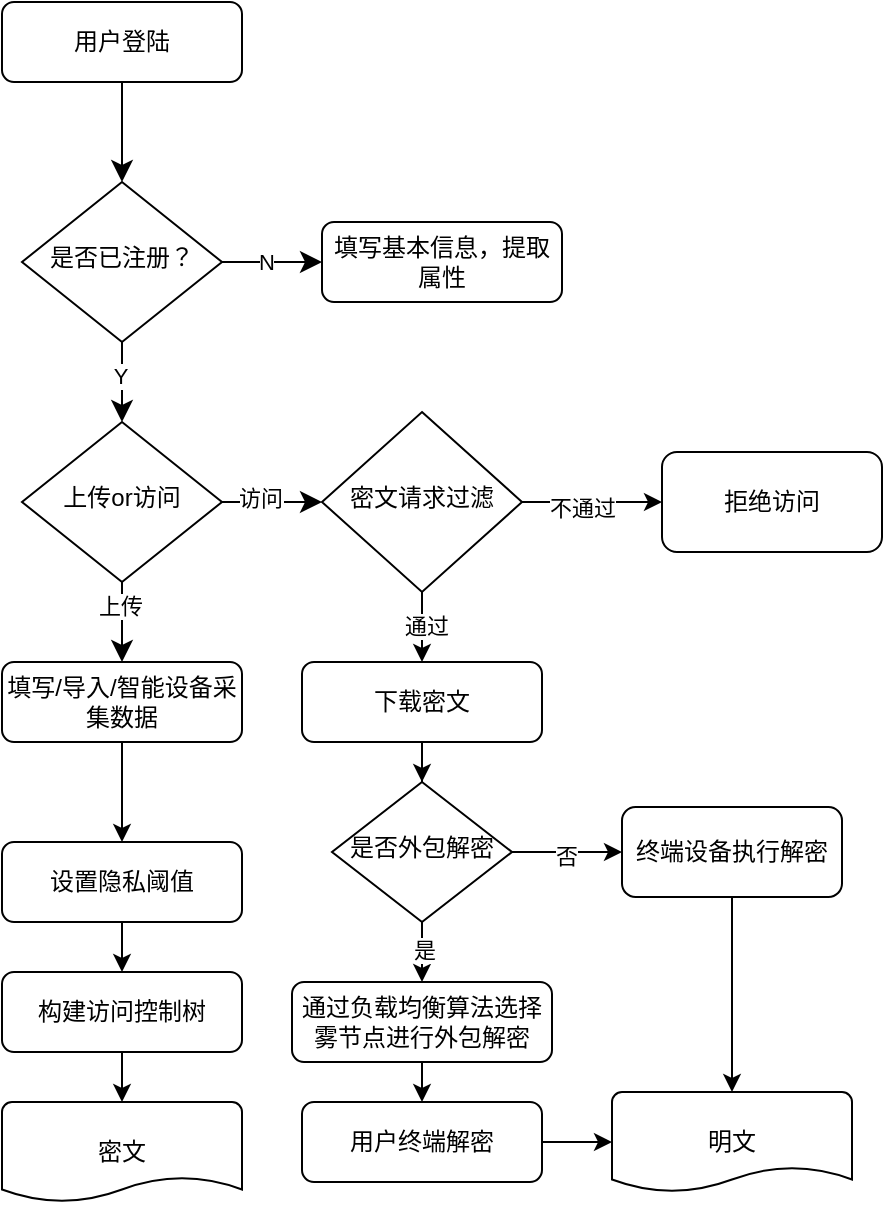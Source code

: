 <mxfile version="21.1.2" type="github">
  <diagram id="C5RBs43oDa-KdzZeNtuy" name="Page-1">
    <mxGraphModel dx="1194" dy="627" grid="1" gridSize="10" guides="1" tooltips="1" connect="1" arrows="1" fold="1" page="1" pageScale="1" pageWidth="827" pageHeight="1169" math="0" shadow="0">
      <root>
        <mxCell id="WIyWlLk6GJQsqaUBKTNV-0" />
        <mxCell id="WIyWlLk6GJQsqaUBKTNV-1" parent="WIyWlLk6GJQsqaUBKTNV-0" />
        <mxCell id="WIyWlLk6GJQsqaUBKTNV-2" value="" style="rounded=0;html=1;jettySize=auto;orthogonalLoop=1;fontSize=11;endArrow=classic;endFill=1;endSize=8;strokeWidth=1;shadow=0;labelBackgroundColor=none;" parent="WIyWlLk6GJQsqaUBKTNV-1" source="WIyWlLk6GJQsqaUBKTNV-3" target="WIyWlLk6GJQsqaUBKTNV-6" edge="1">
          <mxGeometry relative="1" as="geometry" />
        </mxCell>
        <mxCell id="WIyWlLk6GJQsqaUBKTNV-3" value="用户登陆" style="rounded=1;whiteSpace=wrap;html=1;fontSize=12;glass=0;strokeWidth=1;shadow=0;" parent="WIyWlLk6GJQsqaUBKTNV-1" vertex="1">
          <mxGeometry x="160" y="80" width="120" height="40" as="geometry" />
        </mxCell>
        <mxCell id="WIyWlLk6GJQsqaUBKTNV-4" value="" style="rounded=0;html=1;jettySize=auto;orthogonalLoop=1;fontSize=11;endArrow=classic;endFill=1;endSize=8;strokeWidth=1;shadow=0;labelBackgroundColor=none;edgeStyle=orthogonalEdgeStyle;" parent="WIyWlLk6GJQsqaUBKTNV-1" source="WIyWlLk6GJQsqaUBKTNV-6" target="WIyWlLk6GJQsqaUBKTNV-10" edge="1">
          <mxGeometry y="20" relative="1" as="geometry">
            <mxPoint as="offset" />
          </mxGeometry>
        </mxCell>
        <mxCell id="rUcTD9YasFdM9tJ53sjc-2" value="Y" style="edgeLabel;html=1;align=center;verticalAlign=middle;resizable=0;points=[];" vertex="1" connectable="0" parent="WIyWlLk6GJQsqaUBKTNV-4">
          <mxGeometry x="-0.161" y="-1" relative="1" as="geometry">
            <mxPoint as="offset" />
          </mxGeometry>
        </mxCell>
        <mxCell id="WIyWlLk6GJQsqaUBKTNV-5" value="" style="edgeStyle=orthogonalEdgeStyle;rounded=0;html=1;jettySize=auto;orthogonalLoop=1;fontSize=11;endArrow=classic;endFill=1;endSize=8;strokeWidth=1;shadow=0;labelBackgroundColor=none;" parent="WIyWlLk6GJQsqaUBKTNV-1" source="WIyWlLk6GJQsqaUBKTNV-6" target="WIyWlLk6GJQsqaUBKTNV-7" edge="1">
          <mxGeometry y="10" relative="1" as="geometry">
            <mxPoint as="offset" />
          </mxGeometry>
        </mxCell>
        <mxCell id="rUcTD9YasFdM9tJ53sjc-3" value="N" style="edgeLabel;html=1;align=center;verticalAlign=middle;resizable=0;points=[];" vertex="1" connectable="0" parent="WIyWlLk6GJQsqaUBKTNV-5">
          <mxGeometry x="-0.142" relative="1" as="geometry">
            <mxPoint as="offset" />
          </mxGeometry>
        </mxCell>
        <mxCell id="WIyWlLk6GJQsqaUBKTNV-6" value="是否已注册？" style="rhombus;whiteSpace=wrap;html=1;shadow=0;fontFamily=Helvetica;fontSize=12;align=center;strokeWidth=1;spacing=6;spacingTop=-4;" parent="WIyWlLk6GJQsqaUBKTNV-1" vertex="1">
          <mxGeometry x="170" y="170" width="100" height="80" as="geometry" />
        </mxCell>
        <mxCell id="WIyWlLk6GJQsqaUBKTNV-7" value="填写基本信息，提取属性" style="rounded=1;whiteSpace=wrap;html=1;fontSize=12;glass=0;strokeWidth=1;shadow=0;" parent="WIyWlLk6GJQsqaUBKTNV-1" vertex="1">
          <mxGeometry x="320" y="190" width="120" height="40" as="geometry" />
        </mxCell>
        <mxCell id="WIyWlLk6GJQsqaUBKTNV-8" value="" style="rounded=0;html=1;jettySize=auto;orthogonalLoop=1;fontSize=11;endArrow=classic;endFill=1;endSize=8;strokeWidth=1;shadow=0;labelBackgroundColor=none;edgeStyle=orthogonalEdgeStyle;" parent="WIyWlLk6GJQsqaUBKTNV-1" source="WIyWlLk6GJQsqaUBKTNV-10" target="WIyWlLk6GJQsqaUBKTNV-11" edge="1">
          <mxGeometry y="40" relative="1" as="geometry">
            <mxPoint as="offset" />
          </mxGeometry>
        </mxCell>
        <mxCell id="rUcTD9YasFdM9tJ53sjc-0" value="上传" style="edgeLabel;html=1;align=center;verticalAlign=middle;resizable=0;points=[];" vertex="1" connectable="0" parent="WIyWlLk6GJQsqaUBKTNV-8">
          <mxGeometry x="-0.411" y="-1" relative="1" as="geometry">
            <mxPoint as="offset" />
          </mxGeometry>
        </mxCell>
        <mxCell id="WIyWlLk6GJQsqaUBKTNV-9" value="" style="edgeStyle=orthogonalEdgeStyle;rounded=0;html=1;jettySize=auto;orthogonalLoop=1;fontSize=11;endArrow=classic;endFill=1;endSize=8;strokeWidth=1;shadow=0;labelBackgroundColor=none;" parent="WIyWlLk6GJQsqaUBKTNV-1" source="WIyWlLk6GJQsqaUBKTNV-10" edge="1">
          <mxGeometry y="10" relative="1" as="geometry">
            <mxPoint as="offset" />
            <mxPoint x="320" y="330" as="targetPoint" />
          </mxGeometry>
        </mxCell>
        <mxCell id="rUcTD9YasFdM9tJ53sjc-1" value="访问" style="edgeLabel;html=1;align=center;verticalAlign=middle;resizable=0;points=[];" vertex="1" connectable="0" parent="WIyWlLk6GJQsqaUBKTNV-9">
          <mxGeometry x="-0.262" y="2" relative="1" as="geometry">
            <mxPoint as="offset" />
          </mxGeometry>
        </mxCell>
        <mxCell id="WIyWlLk6GJQsqaUBKTNV-10" value="上传or访问" style="rhombus;whiteSpace=wrap;html=1;shadow=0;fontFamily=Helvetica;fontSize=12;align=center;strokeWidth=1;spacing=6;spacingTop=-4;" parent="WIyWlLk6GJQsqaUBKTNV-1" vertex="1">
          <mxGeometry x="170" y="290" width="100" height="80" as="geometry" />
        </mxCell>
        <mxCell id="Y6Ic5Y5WiS3GVjjJWxNG-11" value="" style="edgeStyle=orthogonalEdgeStyle;rounded=0;orthogonalLoop=1;jettySize=auto;html=1;" parent="WIyWlLk6GJQsqaUBKTNV-1" source="WIyWlLk6GJQsqaUBKTNV-11" target="Y6Ic5Y5WiS3GVjjJWxNG-4" edge="1">
          <mxGeometry relative="1" as="geometry" />
        </mxCell>
        <mxCell id="WIyWlLk6GJQsqaUBKTNV-11" value="填写/导入/智能设备采集数据" style="rounded=1;whiteSpace=wrap;html=1;fontSize=12;glass=0;strokeWidth=1;shadow=0;" parent="WIyWlLk6GJQsqaUBKTNV-1" vertex="1">
          <mxGeometry x="160" y="410" width="120" height="40" as="geometry" />
        </mxCell>
        <mxCell id="Y6Ic5Y5WiS3GVjjJWxNG-12" value="" style="edgeStyle=orthogonalEdgeStyle;rounded=0;orthogonalLoop=1;jettySize=auto;html=1;" parent="WIyWlLk6GJQsqaUBKTNV-1" source="Y6Ic5Y5WiS3GVjjJWxNG-4" target="Y6Ic5Y5WiS3GVjjJWxNG-6" edge="1">
          <mxGeometry relative="1" as="geometry" />
        </mxCell>
        <mxCell id="Y6Ic5Y5WiS3GVjjJWxNG-4" value="设置隐私阈值" style="rounded=1;whiteSpace=wrap;html=1;fontSize=12;glass=0;strokeWidth=1;shadow=0;" parent="WIyWlLk6GJQsqaUBKTNV-1" vertex="1">
          <mxGeometry x="160" y="500" width="120" height="40" as="geometry" />
        </mxCell>
        <mxCell id="Y6Ic5Y5WiS3GVjjJWxNG-9" value="" style="edgeStyle=orthogonalEdgeStyle;rounded=0;orthogonalLoop=1;jettySize=auto;html=1;" parent="WIyWlLk6GJQsqaUBKTNV-1" source="Y6Ic5Y5WiS3GVjjJWxNG-6" edge="1">
          <mxGeometry relative="1" as="geometry">
            <mxPoint x="220" y="630" as="targetPoint" />
          </mxGeometry>
        </mxCell>
        <mxCell id="Y6Ic5Y5WiS3GVjjJWxNG-6" value="构建访问控制树" style="rounded=1;whiteSpace=wrap;html=1;fontSize=12;glass=0;strokeWidth=1;shadow=0;" parent="WIyWlLk6GJQsqaUBKTNV-1" vertex="1">
          <mxGeometry x="160" y="565" width="120" height="40" as="geometry" />
        </mxCell>
        <mxCell id="Y6Ic5Y5WiS3GVjjJWxNG-13" value="密文" style="strokeWidth=1;html=1;shape=mxgraph.flowchart.document2;whiteSpace=wrap;size=0.25;" parent="WIyWlLk6GJQsqaUBKTNV-1" vertex="1">
          <mxGeometry x="160" y="630" width="120" height="50" as="geometry" />
        </mxCell>
        <mxCell id="Y6Ic5Y5WiS3GVjjJWxNG-16" value="" style="edgeStyle=orthogonalEdgeStyle;rounded=0;orthogonalLoop=1;jettySize=auto;html=1;" parent="WIyWlLk6GJQsqaUBKTNV-1" source="Y6Ic5Y5WiS3GVjjJWxNG-14" target="Y6Ic5Y5WiS3GVjjJWxNG-15" edge="1">
          <mxGeometry relative="1" as="geometry" />
        </mxCell>
        <mxCell id="Y6Ic5Y5WiS3GVjjJWxNG-17" value="不通过" style="edgeLabel;html=1;align=center;verticalAlign=middle;resizable=0;points=[];" parent="Y6Ic5Y5WiS3GVjjJWxNG-16" vertex="1" connectable="0">
          <mxGeometry x="-0.154" y="-3" relative="1" as="geometry">
            <mxPoint as="offset" />
          </mxGeometry>
        </mxCell>
        <mxCell id="Y6Ic5Y5WiS3GVjjJWxNG-19" value="" style="edgeStyle=orthogonalEdgeStyle;rounded=0;orthogonalLoop=1;jettySize=auto;html=1;" parent="WIyWlLk6GJQsqaUBKTNV-1" source="Y6Ic5Y5WiS3GVjjJWxNG-14" target="Y6Ic5Y5WiS3GVjjJWxNG-18" edge="1">
          <mxGeometry relative="1" as="geometry" />
        </mxCell>
        <mxCell id="Y6Ic5Y5WiS3GVjjJWxNG-20" value="通过" style="edgeLabel;html=1;align=center;verticalAlign=middle;resizable=0;points=[];" parent="Y6Ic5Y5WiS3GVjjJWxNG-19" vertex="1" connectable="0">
          <mxGeometry x="0.016" y="-2" relative="1" as="geometry">
            <mxPoint as="offset" />
          </mxGeometry>
        </mxCell>
        <mxCell id="Y6Ic5Y5WiS3GVjjJWxNG-14" value="密文请求过滤" style="strokeWidth=1;html=1;shape=mxgraph.flowchart.decision;whiteSpace=wrap;shadow=0;spacing=6;spacingTop=-4;" parent="WIyWlLk6GJQsqaUBKTNV-1" vertex="1">
          <mxGeometry x="320" y="285" width="100" height="90" as="geometry" />
        </mxCell>
        <mxCell id="Y6Ic5Y5WiS3GVjjJWxNG-15" value="拒绝访问" style="whiteSpace=wrap;html=1;strokeWidth=1;rounded=1;glass=0;shadow=0;" parent="WIyWlLk6GJQsqaUBKTNV-1" vertex="1">
          <mxGeometry x="490" y="305" width="110" height="50" as="geometry" />
        </mxCell>
        <mxCell id="Y6Ic5Y5WiS3GVjjJWxNG-22" value="" style="edgeStyle=orthogonalEdgeStyle;rounded=0;orthogonalLoop=1;jettySize=auto;html=1;" parent="WIyWlLk6GJQsqaUBKTNV-1" source="Y6Ic5Y5WiS3GVjjJWxNG-18" target="Y6Ic5Y5WiS3GVjjJWxNG-21" edge="1">
          <mxGeometry relative="1" as="geometry" />
        </mxCell>
        <mxCell id="Y6Ic5Y5WiS3GVjjJWxNG-18" value="下载密文" style="whiteSpace=wrap;html=1;strokeWidth=1;rounded=1;glass=0;shadow=0;" parent="WIyWlLk6GJQsqaUBKTNV-1" vertex="1">
          <mxGeometry x="310" y="410" width="120" height="40" as="geometry" />
        </mxCell>
        <mxCell id="Y6Ic5Y5WiS3GVjjJWxNG-27" value="" style="edgeStyle=orthogonalEdgeStyle;rounded=0;orthogonalLoop=1;jettySize=auto;html=1;" parent="WIyWlLk6GJQsqaUBKTNV-1" source="Y6Ic5Y5WiS3GVjjJWxNG-21" target="Y6Ic5Y5WiS3GVjjJWxNG-26" edge="1">
          <mxGeometry relative="1" as="geometry" />
        </mxCell>
        <mxCell id="Y6Ic5Y5WiS3GVjjJWxNG-28" value="否" style="edgeLabel;html=1;align=center;verticalAlign=middle;resizable=0;points=[];" parent="Y6Ic5Y5WiS3GVjjJWxNG-27" vertex="1" connectable="0">
          <mxGeometry x="-0.029" y="-2" relative="1" as="geometry">
            <mxPoint as="offset" />
          </mxGeometry>
        </mxCell>
        <mxCell id="Y6Ic5Y5WiS3GVjjJWxNG-36" style="edgeStyle=orthogonalEdgeStyle;rounded=0;orthogonalLoop=1;jettySize=auto;html=1;exitX=0.5;exitY=1;exitDx=0;exitDy=0;entryX=0.5;entryY=0;entryDx=0;entryDy=0;" parent="WIyWlLk6GJQsqaUBKTNV-1" source="Y6Ic5Y5WiS3GVjjJWxNG-21" target="Y6Ic5Y5WiS3GVjjJWxNG-30" edge="1">
          <mxGeometry relative="1" as="geometry" />
        </mxCell>
        <mxCell id="rUcTD9YasFdM9tJ53sjc-4" value="是" style="edgeLabel;html=1;align=center;verticalAlign=middle;resizable=0;points=[];" vertex="1" connectable="0" parent="Y6Ic5Y5WiS3GVjjJWxNG-36">
          <mxGeometry x="-0.081" y="1" relative="1" as="geometry">
            <mxPoint as="offset" />
          </mxGeometry>
        </mxCell>
        <mxCell id="Y6Ic5Y5WiS3GVjjJWxNG-21" value="是否外包解密" style="rhombus;whiteSpace=wrap;html=1;strokeWidth=1;shadow=0;spacing=6;spacingTop=-4;" parent="WIyWlLk6GJQsqaUBKTNV-1" vertex="1">
          <mxGeometry x="325" y="470" width="90" height="70" as="geometry" />
        </mxCell>
        <mxCell id="Y6Ic5Y5WiS3GVjjJWxNG-41" value="" style="edgeStyle=orthogonalEdgeStyle;rounded=0;orthogonalLoop=1;jettySize=auto;html=1;" parent="WIyWlLk6GJQsqaUBKTNV-1" source="Y6Ic5Y5WiS3GVjjJWxNG-26" target="Y6Ic5Y5WiS3GVjjJWxNG-38" edge="1">
          <mxGeometry relative="1" as="geometry" />
        </mxCell>
        <mxCell id="Y6Ic5Y5WiS3GVjjJWxNG-26" value="终端设备执行解密" style="whiteSpace=wrap;html=1;strokeWidth=1;rounded=1;glass=0;shadow=0;" parent="WIyWlLk6GJQsqaUBKTNV-1" vertex="1">
          <mxGeometry x="470" y="482.5" width="110" height="45" as="geometry" />
        </mxCell>
        <mxCell id="Y6Ic5Y5WiS3GVjjJWxNG-37" style="edgeStyle=orthogonalEdgeStyle;rounded=0;orthogonalLoop=1;jettySize=auto;html=1;exitX=0.5;exitY=1;exitDx=0;exitDy=0;entryX=0.5;entryY=0;entryDx=0;entryDy=0;" parent="WIyWlLk6GJQsqaUBKTNV-1" source="Y6Ic5Y5WiS3GVjjJWxNG-30" target="Y6Ic5Y5WiS3GVjjJWxNG-31" edge="1">
          <mxGeometry relative="1" as="geometry" />
        </mxCell>
        <mxCell id="Y6Ic5Y5WiS3GVjjJWxNG-30" value="通过负载均衡算法选择雾节点进行外包解密" style="rounded=1;whiteSpace=wrap;html=1;fontSize=12;glass=0;strokeWidth=1;shadow=0;" parent="WIyWlLk6GJQsqaUBKTNV-1" vertex="1">
          <mxGeometry x="305" y="570" width="130" height="40" as="geometry" />
        </mxCell>
        <mxCell id="Y6Ic5Y5WiS3GVjjJWxNG-40" value="" style="edgeStyle=orthogonalEdgeStyle;rounded=0;orthogonalLoop=1;jettySize=auto;html=1;" parent="WIyWlLk6GJQsqaUBKTNV-1" source="Y6Ic5Y5WiS3GVjjJWxNG-31" target="Y6Ic5Y5WiS3GVjjJWxNG-38" edge="1">
          <mxGeometry relative="1" as="geometry" />
        </mxCell>
        <mxCell id="Y6Ic5Y5WiS3GVjjJWxNG-31" value="用户终端解密" style="rounded=1;whiteSpace=wrap;html=1;fontSize=12;glass=0;strokeWidth=1;shadow=0;" parent="WIyWlLk6GJQsqaUBKTNV-1" vertex="1">
          <mxGeometry x="310" y="630" width="120" height="40" as="geometry" />
        </mxCell>
        <mxCell id="Y6Ic5Y5WiS3GVjjJWxNG-38" value="明文" style="strokeWidth=1;html=1;shape=mxgraph.flowchart.document2;whiteSpace=wrap;size=0.25;" parent="WIyWlLk6GJQsqaUBKTNV-1" vertex="1">
          <mxGeometry x="465" y="625" width="120" height="50" as="geometry" />
        </mxCell>
      </root>
    </mxGraphModel>
  </diagram>
</mxfile>
